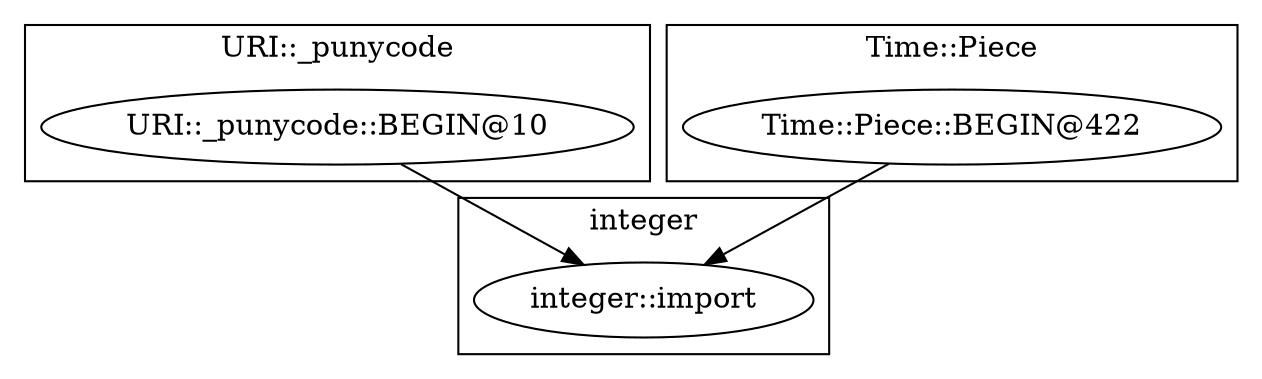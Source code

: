 digraph {
graph [overlap=false]
subgraph cluster_URI__punycode {
	label="URI::_punycode";
	"URI::_punycode::BEGIN@10";
}
subgraph cluster_Time_Piece {
	label="Time::Piece";
	"Time::Piece::BEGIN@422";
}
subgraph cluster_integer {
	label="integer";
	"integer::import";
}
"URI::_punycode::BEGIN@10" -> "integer::import";
"Time::Piece::BEGIN@422" -> "integer::import";
}
